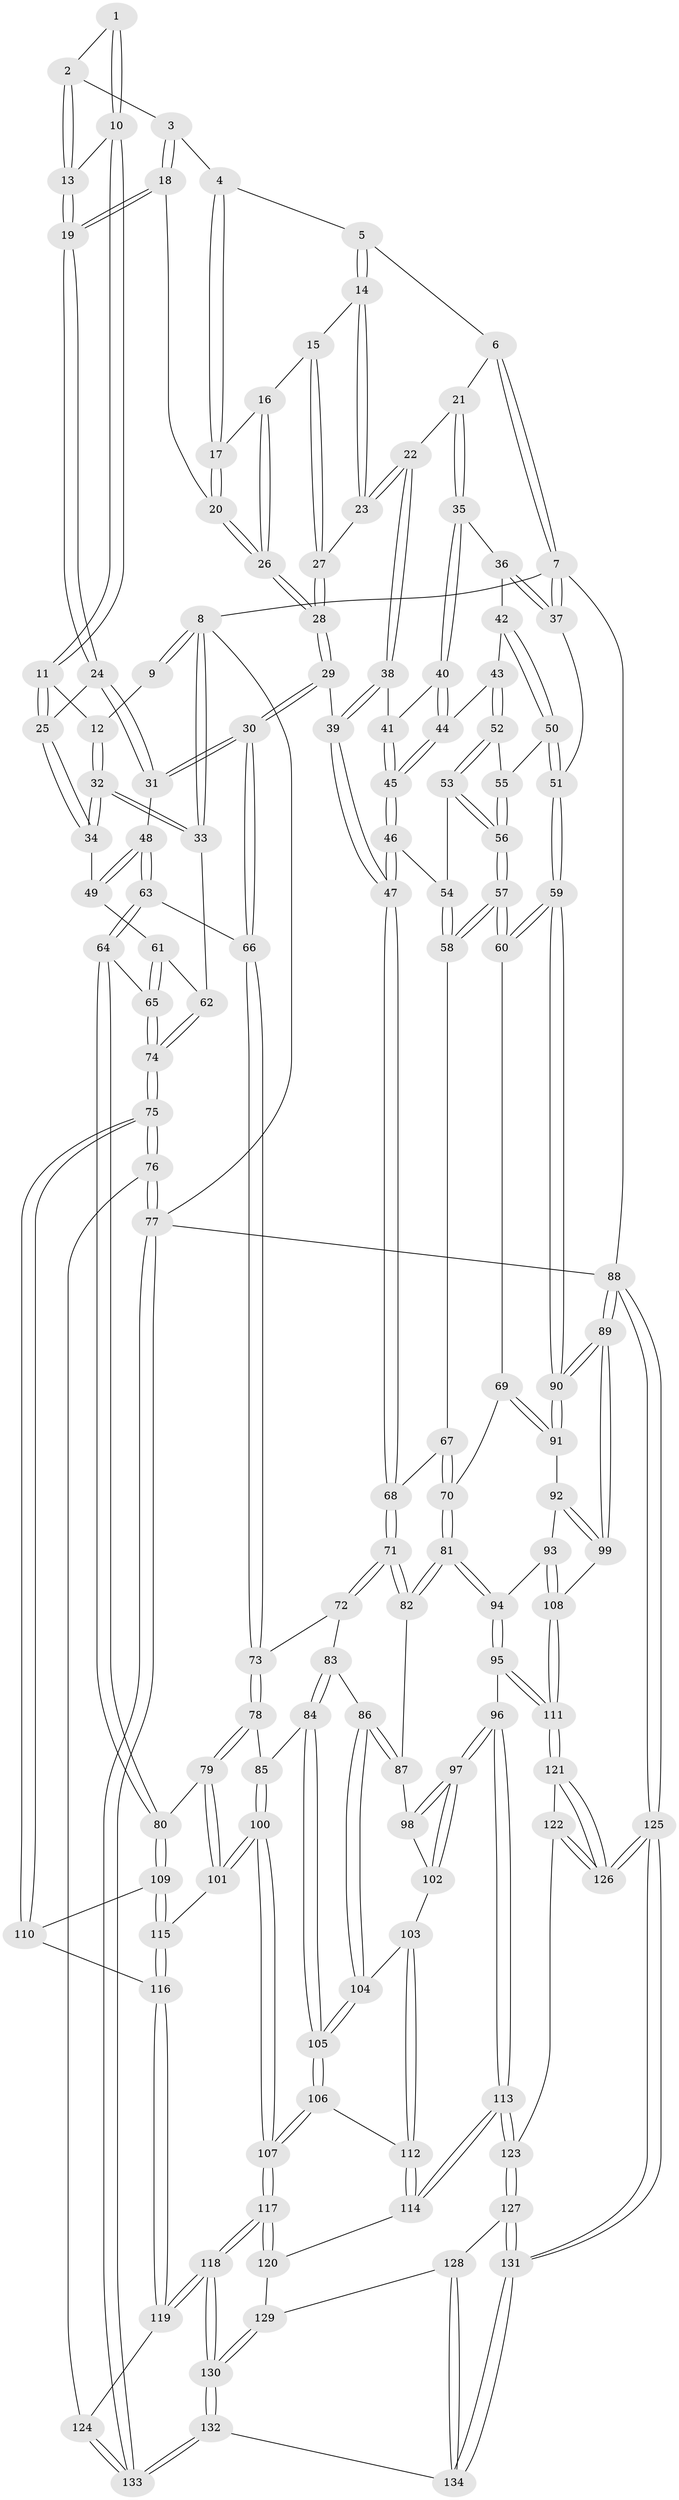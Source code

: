 // Generated by graph-tools (version 1.1) at 2025/17/03/09/25 04:17:00]
// undirected, 134 vertices, 332 edges
graph export_dot {
graph [start="1"]
  node [color=gray90,style=filled];
  1 [pos="+0.13874794207744306+0"];
  2 [pos="+0.265073713429152+0"];
  3 [pos="+0.3076668017855155+0"];
  4 [pos="+0.3217005690077888+0"];
  5 [pos="+0.5925582881028493+0"];
  6 [pos="+0.7531906542087166+0"];
  7 [pos="+1+0"];
  8 [pos="+0+0"];
  9 [pos="+0.0573267438204993+0"];
  10 [pos="+0.1365883160919014+0.0994447660400551"];
  11 [pos="+0.09496511588741435+0.14985648819698472"];
  12 [pos="+0.07146599164040246+0.1427298019685809"];
  13 [pos="+0.21500888362884543+0.05423124874311823"];
  14 [pos="+0.5487599252094676+0.06270088772226325"];
  15 [pos="+0.4665978559492411+0.0980755652039702"];
  16 [pos="+0.4303698330068452+0.08539328273670482"];
  17 [pos="+0.4221929149489064+0.07559513659841705"];
  18 [pos="+0.31174450910415974+0.1240069153500478"];
  19 [pos="+0.23689898494098077+0.16137288247113454"];
  20 [pos="+0.3255298319824013+0.12819842134111928"];
  21 [pos="+0.8035702938165258+0.0659790481984934"];
  22 [pos="+0.6155373521486526+0.15807180152157044"];
  23 [pos="+0.6149465036151206+0.15768945697779904"];
  24 [pos="+0.22697997215441293+0.18152218096201272"];
  25 [pos="+0.14639389163561062+0.18951497252517044"];
  26 [pos="+0.38988167364674486+0.20648421282644966"];
  27 [pos="+0.4936362421743301+0.1617247834337699"];
  28 [pos="+0.4097672324495685+0.3218101672386658"];
  29 [pos="+0.40893067696458485+0.3304185280302048"];
  30 [pos="+0.38660500774363443+0.345404533550354"];
  31 [pos="+0.31674853028479427+0.31418181184783367"];
  32 [pos="+0+0.22981619651256066"];
  33 [pos="+0+0.2427068828528092"];
  34 [pos="+0.12464074212134645+0.2738992054936463"];
  35 [pos="+0.8066298315941669+0.07001693027899265"];
  36 [pos="+0.8488533882583651+0.0928187528494459"];
  37 [pos="+1+0.056954617842616406"];
  38 [pos="+0.6137258852271389+0.1723871954798336"];
  39 [pos="+0.5493272840109585+0.33496383343148023"];
  40 [pos="+0.7754655442866393+0.2067839772090721"];
  41 [pos="+0.6786713633777361+0.2370670441176695"];
  42 [pos="+0.9191207633277635+0.2122742906003414"];
  43 [pos="+0.8430105557681936+0.31529445782578497"];
  44 [pos="+0.7741820416396037+0.2254245498557853"];
  45 [pos="+0.6979435564934647+0.3356899887113109"];
  46 [pos="+0.6849444732712084+0.36806805432238154"];
  47 [pos="+0.6494607326019902+0.40099467180138665"];
  48 [pos="+0.1704876035057171+0.34388740173567917"];
  49 [pos="+0.1364447026599629+0.3260788353092664"];
  50 [pos="+1+0.2837180785337329"];
  51 [pos="+1+0.3272931067049257"];
  52 [pos="+0.8435481836446823+0.32853592855882074"];
  53 [pos="+0.8420806236152215+0.3314708972406818"];
  54 [pos="+0.8172993837849016+0.34650854840233436"];
  55 [pos="+0.9437269489651965+0.32758289648059125"];
  56 [pos="+0.9019452451419607+0.4261964330583161"];
  57 [pos="+0.9067853645360706+0.45496871010529294"];
  58 [pos="+0.823543813615495+0.44110871538045315"];
  59 [pos="+1+0.33585039584534615"];
  60 [pos="+0.9100412123877971+0.4586528502262008"];
  61 [pos="+0.08189958349471518+0.3534566036872585"];
  62 [pos="+0+0.2535474714825849"];
  63 [pos="+0.16404776680070265+0.4820028842645738"];
  64 [pos="+0.12153677209544628+0.5495097586026391"];
  65 [pos="+0.05661195463612541+0.5368921191869609"];
  66 [pos="+0.3786879660176686+0.38323515107860795"];
  67 [pos="+0.7884596801066978+0.45235653393306197"];
  68 [pos="+0.6576061277752566+0.4342348023249204"];
  69 [pos="+0.9079262264871499+0.5352065612298301"];
  70 [pos="+0.8311974168197528+0.558749654762146"];
  71 [pos="+0.6522217127494792+0.4760324990964905"];
  72 [pos="+0.4585956730523865+0.5046919051827947"];
  73 [pos="+0.3843079546655157+0.4586694746997376"];
  74 [pos="+0+0.5613261088191537"];
  75 [pos="+0+0.8521700804933031"];
  76 [pos="+0+0.8772014058778758"];
  77 [pos="+0+1"];
  78 [pos="+0.37154216596350087+0.4894663443844394"];
  79 [pos="+0.20528258249177886+0.6096369488595963"];
  80 [pos="+0.15624836771564893+0.5838693443647784"];
  81 [pos="+0.7846436527579147+0.5922814547727443"];
  82 [pos="+0.6529601552023604+0.48802992212435636"];
  83 [pos="+0.4966055619630769+0.557235497341869"];
  84 [pos="+0.4345098225235835+0.6154762808186822"];
  85 [pos="+0.39369908297289985+0.5837143057651144"];
  86 [pos="+0.5462818167781656+0.5855797831763236"];
  87 [pos="+0.6289942715448441+0.5338838108447305"];
  88 [pos="+1+1"];
  89 [pos="+1+0.7309157443910117"];
  90 [pos="+1+0.5533421703514929"];
  91 [pos="+0.9152367331855348+0.5422936549032292"];
  92 [pos="+0.9211883838379489+0.5740345785578537"];
  93 [pos="+0.887987299590928+0.6380449390938656"];
  94 [pos="+0.78254741257281+0.6428889415057716"];
  95 [pos="+0.7611928519500077+0.7225591879702724"];
  96 [pos="+0.757194996653989+0.7236334932767585"];
  97 [pos="+0.7332222805237001+0.7067428293277471"];
  98 [pos="+0.6391404146789168+0.5839260775874494"];
  99 [pos="+1+0.7296075022166875"];
  100 [pos="+0.29156241961373225+0.724978842127244"];
  101 [pos="+0.26242689568335664+0.7055834065819906"];
  102 [pos="+0.615100141730845+0.6697677348200786"];
  103 [pos="+0.5887400415994212+0.6837833571800302"];
  104 [pos="+0.5401972156645445+0.6058276128162862"];
  105 [pos="+0.4664267704553844+0.6734602146020737"];
  106 [pos="+0.45864675843787656+0.7234504906358464"];
  107 [pos="+0.34426218284756027+0.788784509612102"];
  108 [pos="+0.9264716983172254+0.7607601585280364"];
  109 [pos="+0.08732329851514826+0.7253069871195716"];
  110 [pos="+0.08557204239963076+0.7266872681672445"];
  111 [pos="+0.8785691301287625+0.7882541267161913"];
  112 [pos="+0.5583477296296007+0.754278520271848"];
  113 [pos="+0.6327168613438774+0.8374612533563358"];
  114 [pos="+0.6237747434950276+0.8364984711652655"];
  115 [pos="+0.18063489275736766+0.7557375704352194"];
  116 [pos="+0.1339827708678613+0.816136374142426"];
  117 [pos="+0.34318691031571613+0.8832196165739403"];
  118 [pos="+0.3285603665584137+0.9283794617410475"];
  119 [pos="+0.11859511804023289+0.8560734691157227"];
  120 [pos="+0.5992010947488199+0.8547372314384608"];
  121 [pos="+0.8713147222777061+0.910966852079305"];
  122 [pos="+0.6788021420382002+0.8701349674793236"];
  123 [pos="+0.6400300193926851+0.8473191743560403"];
  124 [pos="+0.07287146712607757+0.8726368519602881"];
  125 [pos="+0.9835723042888009+1"];
  126 [pos="+0.9815689864448985+1"];
  127 [pos="+0.6627561290481697+1"];
  128 [pos="+0.5727684354410368+0.9370621884553462"];
  129 [pos="+0.5802100888227216+0.8920510712653151"];
  130 [pos="+0.3362653039890852+1"];
  131 [pos="+0.6988071844598678+1"];
  132 [pos="+0.32987654371732733+1"];
  133 [pos="+0.2913932212942231+1"];
  134 [pos="+0.48634170150438966+1"];
  1 -- 2;
  1 -- 10;
  1 -- 10;
  2 -- 3;
  2 -- 13;
  2 -- 13;
  3 -- 4;
  3 -- 18;
  3 -- 18;
  4 -- 5;
  4 -- 17;
  4 -- 17;
  5 -- 6;
  5 -- 14;
  5 -- 14;
  6 -- 7;
  6 -- 7;
  6 -- 21;
  7 -- 8;
  7 -- 37;
  7 -- 37;
  7 -- 88;
  8 -- 9;
  8 -- 9;
  8 -- 33;
  8 -- 33;
  8 -- 77;
  9 -- 12;
  10 -- 11;
  10 -- 11;
  10 -- 13;
  11 -- 12;
  11 -- 25;
  11 -- 25;
  12 -- 32;
  12 -- 32;
  13 -- 19;
  13 -- 19;
  14 -- 15;
  14 -- 23;
  14 -- 23;
  15 -- 16;
  15 -- 27;
  15 -- 27;
  16 -- 17;
  16 -- 26;
  16 -- 26;
  17 -- 20;
  17 -- 20;
  18 -- 19;
  18 -- 19;
  18 -- 20;
  19 -- 24;
  19 -- 24;
  20 -- 26;
  20 -- 26;
  21 -- 22;
  21 -- 35;
  21 -- 35;
  22 -- 23;
  22 -- 23;
  22 -- 38;
  22 -- 38;
  23 -- 27;
  24 -- 25;
  24 -- 31;
  24 -- 31;
  25 -- 34;
  25 -- 34;
  26 -- 28;
  26 -- 28;
  27 -- 28;
  27 -- 28;
  28 -- 29;
  28 -- 29;
  29 -- 30;
  29 -- 30;
  29 -- 39;
  30 -- 31;
  30 -- 31;
  30 -- 66;
  30 -- 66;
  31 -- 48;
  32 -- 33;
  32 -- 33;
  32 -- 34;
  32 -- 34;
  33 -- 62;
  34 -- 49;
  35 -- 36;
  35 -- 40;
  35 -- 40;
  36 -- 37;
  36 -- 37;
  36 -- 42;
  37 -- 51;
  38 -- 39;
  38 -- 39;
  38 -- 41;
  39 -- 47;
  39 -- 47;
  40 -- 41;
  40 -- 44;
  40 -- 44;
  41 -- 45;
  41 -- 45;
  42 -- 43;
  42 -- 50;
  42 -- 50;
  43 -- 44;
  43 -- 52;
  43 -- 52;
  44 -- 45;
  44 -- 45;
  45 -- 46;
  45 -- 46;
  46 -- 47;
  46 -- 47;
  46 -- 54;
  47 -- 68;
  47 -- 68;
  48 -- 49;
  48 -- 49;
  48 -- 63;
  48 -- 63;
  49 -- 61;
  50 -- 51;
  50 -- 51;
  50 -- 55;
  51 -- 59;
  51 -- 59;
  52 -- 53;
  52 -- 53;
  52 -- 55;
  53 -- 54;
  53 -- 56;
  53 -- 56;
  54 -- 58;
  54 -- 58;
  55 -- 56;
  55 -- 56;
  56 -- 57;
  56 -- 57;
  57 -- 58;
  57 -- 58;
  57 -- 60;
  57 -- 60;
  58 -- 67;
  59 -- 60;
  59 -- 60;
  59 -- 90;
  59 -- 90;
  60 -- 69;
  61 -- 62;
  61 -- 65;
  61 -- 65;
  62 -- 74;
  62 -- 74;
  63 -- 64;
  63 -- 64;
  63 -- 66;
  64 -- 65;
  64 -- 80;
  64 -- 80;
  65 -- 74;
  65 -- 74;
  66 -- 73;
  66 -- 73;
  67 -- 68;
  67 -- 70;
  67 -- 70;
  68 -- 71;
  68 -- 71;
  69 -- 70;
  69 -- 91;
  69 -- 91;
  70 -- 81;
  70 -- 81;
  71 -- 72;
  71 -- 72;
  71 -- 82;
  71 -- 82;
  72 -- 73;
  72 -- 83;
  73 -- 78;
  73 -- 78;
  74 -- 75;
  74 -- 75;
  75 -- 76;
  75 -- 76;
  75 -- 110;
  75 -- 110;
  76 -- 77;
  76 -- 77;
  76 -- 124;
  77 -- 133;
  77 -- 133;
  77 -- 88;
  78 -- 79;
  78 -- 79;
  78 -- 85;
  79 -- 80;
  79 -- 101;
  79 -- 101;
  80 -- 109;
  80 -- 109;
  81 -- 82;
  81 -- 82;
  81 -- 94;
  81 -- 94;
  82 -- 87;
  83 -- 84;
  83 -- 84;
  83 -- 86;
  84 -- 85;
  84 -- 105;
  84 -- 105;
  85 -- 100;
  85 -- 100;
  86 -- 87;
  86 -- 87;
  86 -- 104;
  86 -- 104;
  87 -- 98;
  88 -- 89;
  88 -- 89;
  88 -- 125;
  88 -- 125;
  89 -- 90;
  89 -- 90;
  89 -- 99;
  89 -- 99;
  90 -- 91;
  90 -- 91;
  91 -- 92;
  92 -- 93;
  92 -- 99;
  92 -- 99;
  93 -- 94;
  93 -- 108;
  93 -- 108;
  94 -- 95;
  94 -- 95;
  95 -- 96;
  95 -- 111;
  95 -- 111;
  96 -- 97;
  96 -- 97;
  96 -- 113;
  96 -- 113;
  97 -- 98;
  97 -- 98;
  97 -- 102;
  97 -- 102;
  98 -- 102;
  99 -- 108;
  100 -- 101;
  100 -- 101;
  100 -- 107;
  100 -- 107;
  101 -- 115;
  102 -- 103;
  103 -- 104;
  103 -- 112;
  103 -- 112;
  104 -- 105;
  104 -- 105;
  105 -- 106;
  105 -- 106;
  106 -- 107;
  106 -- 107;
  106 -- 112;
  107 -- 117;
  107 -- 117;
  108 -- 111;
  108 -- 111;
  109 -- 110;
  109 -- 115;
  109 -- 115;
  110 -- 116;
  111 -- 121;
  111 -- 121;
  112 -- 114;
  112 -- 114;
  113 -- 114;
  113 -- 114;
  113 -- 123;
  113 -- 123;
  114 -- 120;
  115 -- 116;
  115 -- 116;
  116 -- 119;
  116 -- 119;
  117 -- 118;
  117 -- 118;
  117 -- 120;
  117 -- 120;
  118 -- 119;
  118 -- 119;
  118 -- 130;
  118 -- 130;
  119 -- 124;
  120 -- 129;
  121 -- 122;
  121 -- 126;
  121 -- 126;
  122 -- 123;
  122 -- 126;
  122 -- 126;
  123 -- 127;
  123 -- 127;
  124 -- 133;
  124 -- 133;
  125 -- 126;
  125 -- 126;
  125 -- 131;
  125 -- 131;
  127 -- 128;
  127 -- 131;
  127 -- 131;
  128 -- 129;
  128 -- 134;
  128 -- 134;
  129 -- 130;
  129 -- 130;
  130 -- 132;
  130 -- 132;
  131 -- 134;
  131 -- 134;
  132 -- 133;
  132 -- 133;
  132 -- 134;
}
